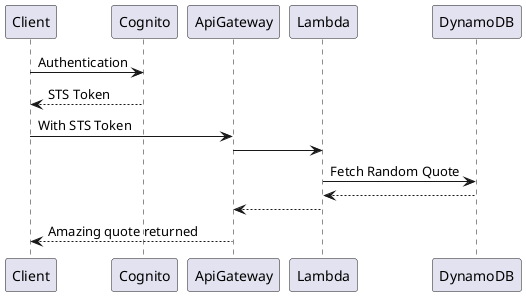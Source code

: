 @startuml

Client -> Cognito: Authentication
Cognito --> Client: STS Token
Client -> ApiGateway: With STS Token
ApiGateway -> Lambda
Lambda -> DynamoDB: Fetch Random Quote
DynamoDB --> Lambda
Lambda --> ApiGateway
ApiGateway --> Client: Amazing quote returned

@endumla